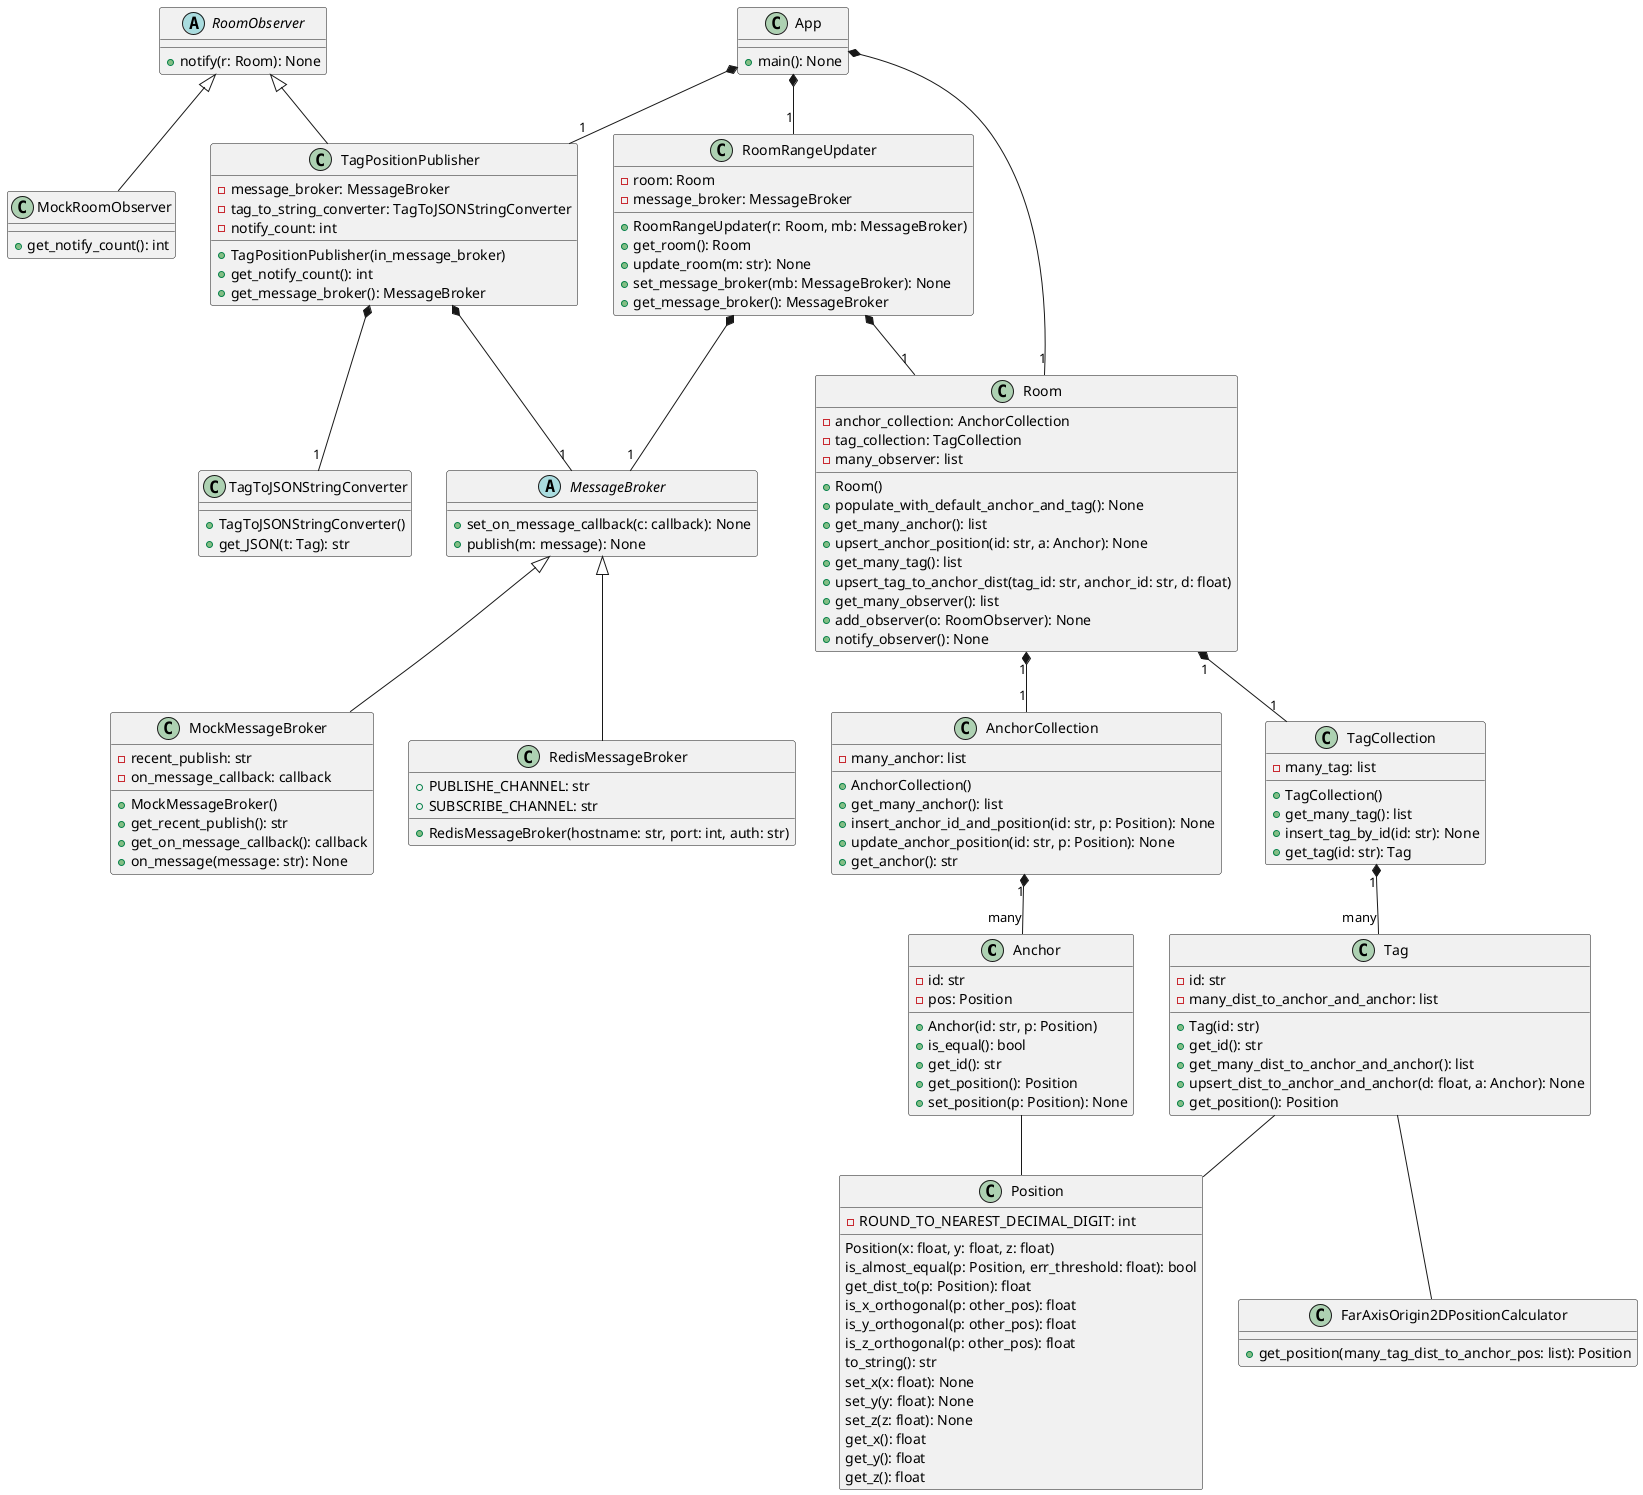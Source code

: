 @startuml

class Anchor {
    - id: str 
    - pos: Position
    
    + Anchor(id: str, p: Position)
    + is_equal(): bool 
    + get_id(): str 
    + get_position(): Position 
    + set_position(p: Position): None
}
class Tag {
    - id: str
    - many_dist_to_anchor_and_anchor: list
    
    + Tag(id: str)
    + get_id(): str
    + get_many_dist_to_anchor_and_anchor(): list
    + upsert_dist_to_anchor_and_anchor(d: float, a: Anchor): None
    + get_position(): Position
}

class AnchorCollection {
    - many_anchor: list

    + AnchorCollection()
    + get_many_anchor(): list
    + insert_anchor_id_and_position(id: str, p: Position): None
    + update_anchor_position(id: str, p: Position): None
    + get_anchor(): str
}
class TagCollection {
    - many_tag: list

    + TagCollection()
    + get_many_tag(): list
    + insert_tag_by_id(id: str): None
    + get_tag(id: str): Tag
}

class Room {
    - anchor_collection: AnchorCollection
    - tag_collection: TagCollection
    - many_observer: list

    + Room()
    + populate_with_default_anchor_and_tag(): None
    + get_many_anchor(): list
    + upsert_anchor_position(id: str, a: Anchor): None
    + get_many_tag(): list
    + upsert_tag_to_anchor_dist(tag_id: str, anchor_id: str, d: float)
    + get_many_observer(): list
    + add_observer(o: RoomObserver): None
    + notify_observer(): None
}
class TagToJSONStringConverter {
    + TagToJSONStringConverter()
    + get_JSON(t: Tag): str
}

abstract class MessageBroker{
    + set_on_message_callback(c: callback): None
    + publish(m: message): None
}
class MockMessageBroker {
    - recent_publish: str
    - on_message_callback: callback

    + MockMessageBroker()
    + get_recent_publish(): str
    + get_on_message_callback(): callback
    + on_message(message: str): None
}
class RedisMessageBroker {
    + PUBLISHE_CHANNEL: str
    + SUBSCRIBE_CHANNEL: str
    
    + RedisMessageBroker(hostname: str, port: int, auth: str)
}

abstract class RoomObserver {
    + notify(r: Room): None
}
class TagPositionPublisher {
    - message_broker: MessageBroker
    - tag_to_string_converter: TagToJSONStringConverter
    - notify_count: int

    + TagPositionPublisher(in_message_broker)
    + get_notify_count(): int
    + get_message_broker(): MessageBroker
}
class MockRoomObserver {
    + get_notify_count(): int
}

class RoomRangeUpdater {
    - room: Room
    - message_broker: MessageBroker
    
    + RoomRangeUpdater(r: Room, mb: MessageBroker)
    + get_room(): Room
    + update_room(m: str): None
    + set_message_broker(mb: MessageBroker): None
    + get_message_broker(): MessageBroker
}


class Position {
    - ROUND_TO_NEAREST_DECIMAL_DIGIT: int

    Position(x: float, y: float, z: float)
    is_almost_equal(p: Position, err_threshold: float): bool
    get_dist_to(p: Position): float
    is_x_orthogonal(p: other_pos): float
    is_y_orthogonal(p: other_pos): float
    is_z_orthogonal(p: other_pos): float
    to_string(): str
    set_x(x: float): None
    set_y(y: float): None
    set_z(z: float): None
    get_x(): float
    get_y(): float
    get_z(): float
}
class FarAxisOrigin2DPositionCalculator {
    + get_position(many_tag_dist_to_anchor_pos: list): Position
}


class App {
    + main(): None
}


Tag -- FarAxisOrigin2DPositionCalculator
Tag -- Position

Anchor -- Position

AnchorCollection "1" *-- "many" Anchor
TagCollection "1" *-- "many" Tag

Room "1" *-- "1" AnchorCollection
Room "1" *-- "1" TagCollection

MessageBroker <|-- MockMessageBroker
MessageBroker <|-- RedisMessageBroker

RoomObserver <|-- TagPositionPublisher
RoomObserver <|-- MockRoomObserver

TagPositionPublisher *-- "1" MessageBroker
TagPositionPublisher *-- "1" TagToJSONStringConverter

RoomRangeUpdater *-- "1" MessageBroker
RoomRangeUpdater *-- "1" Room

App *-- "1" RoomRangeUpdater
App *-- "1" Room
App *-- "1" TagPositionPublisher








@enduml